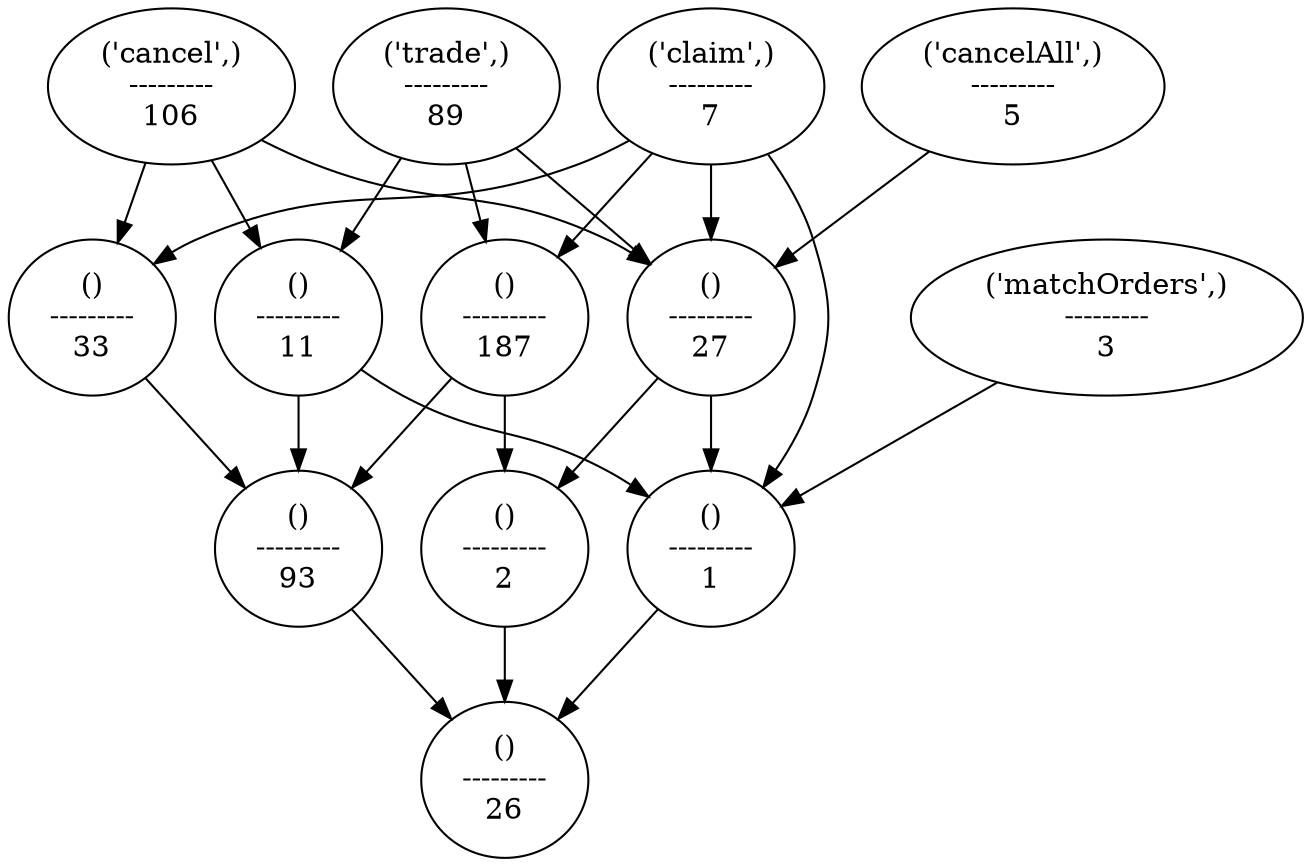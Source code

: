 strict digraph  {
"('trade',)\n---------\n89";
"()\n---------\n187";
"()\n---------\n93";
"()\n---------\n26";
"()\n---------\n2";
"()\n---------\n11";
"()\n---------\n1";
"()\n---------\n27";
"('claim',)\n---------\n7";
"()\n---------\n33";
"()\n---------\n27";
"()\n---------\n1";
"('cancel',)\n---------\n106";
"()\n---------\n27";
"('cancelAll',)\n---------\n5";
"('matchOrders',)\n---------\n3";
"('trade',)\n---------\n89" -> "()\n---------\n187";
"('trade',)\n---------\n89" -> "()\n---------\n11";
"('trade',)\n---------\n89" -> "()\n---------\n27";
"()\n---------\n187" -> "()\n---------\n93";
"()\n---------\n187" -> "()\n---------\n2";
"()\n---------\n93" -> "()\n---------\n26";
"()\n---------\n2" -> "()\n---------\n26";
"()\n---------\n11" -> "()\n---------\n93";
"()\n---------\n11" -> "()\n---------\n1";
"()\n---------\n1" -> "()\n---------\n26";
"()\n---------\n27" -> "()\n---------\n2";
"()\n---------\n27" -> "()\n---------\n1";
"('claim',)\n---------\n7" -> "()\n---------\n187";
"('claim',)\n---------\n7" -> "()\n---------\n33";
"('claim',)\n---------\n7" -> "()\n---------\n27";
"('claim',)\n---------\n7" -> "()\n---------\n1";
"()\n---------\n33" -> "()\n---------\n93";
"()\n---------\n27" -> "()\n---------\n2";
"('cancel',)\n---------\n106" -> "()\n---------\n11";
"('cancel',)\n---------\n106" -> "()\n---------\n33";
"('cancel',)\n---------\n106" -> "()\n---------\n27";
"()\n---------\n27" -> "()\n---------\n1";
"('cancelAll',)\n---------\n5" -> "()\n---------\n27";
"('cancelAll',)\n---------\n5" -> "()\n---------\n27";
"('cancelAll',)\n---------\n5" -> "()\n---------\n27";
"('matchOrders',)\n---------\n3" -> "()\n---------\n1";
}

